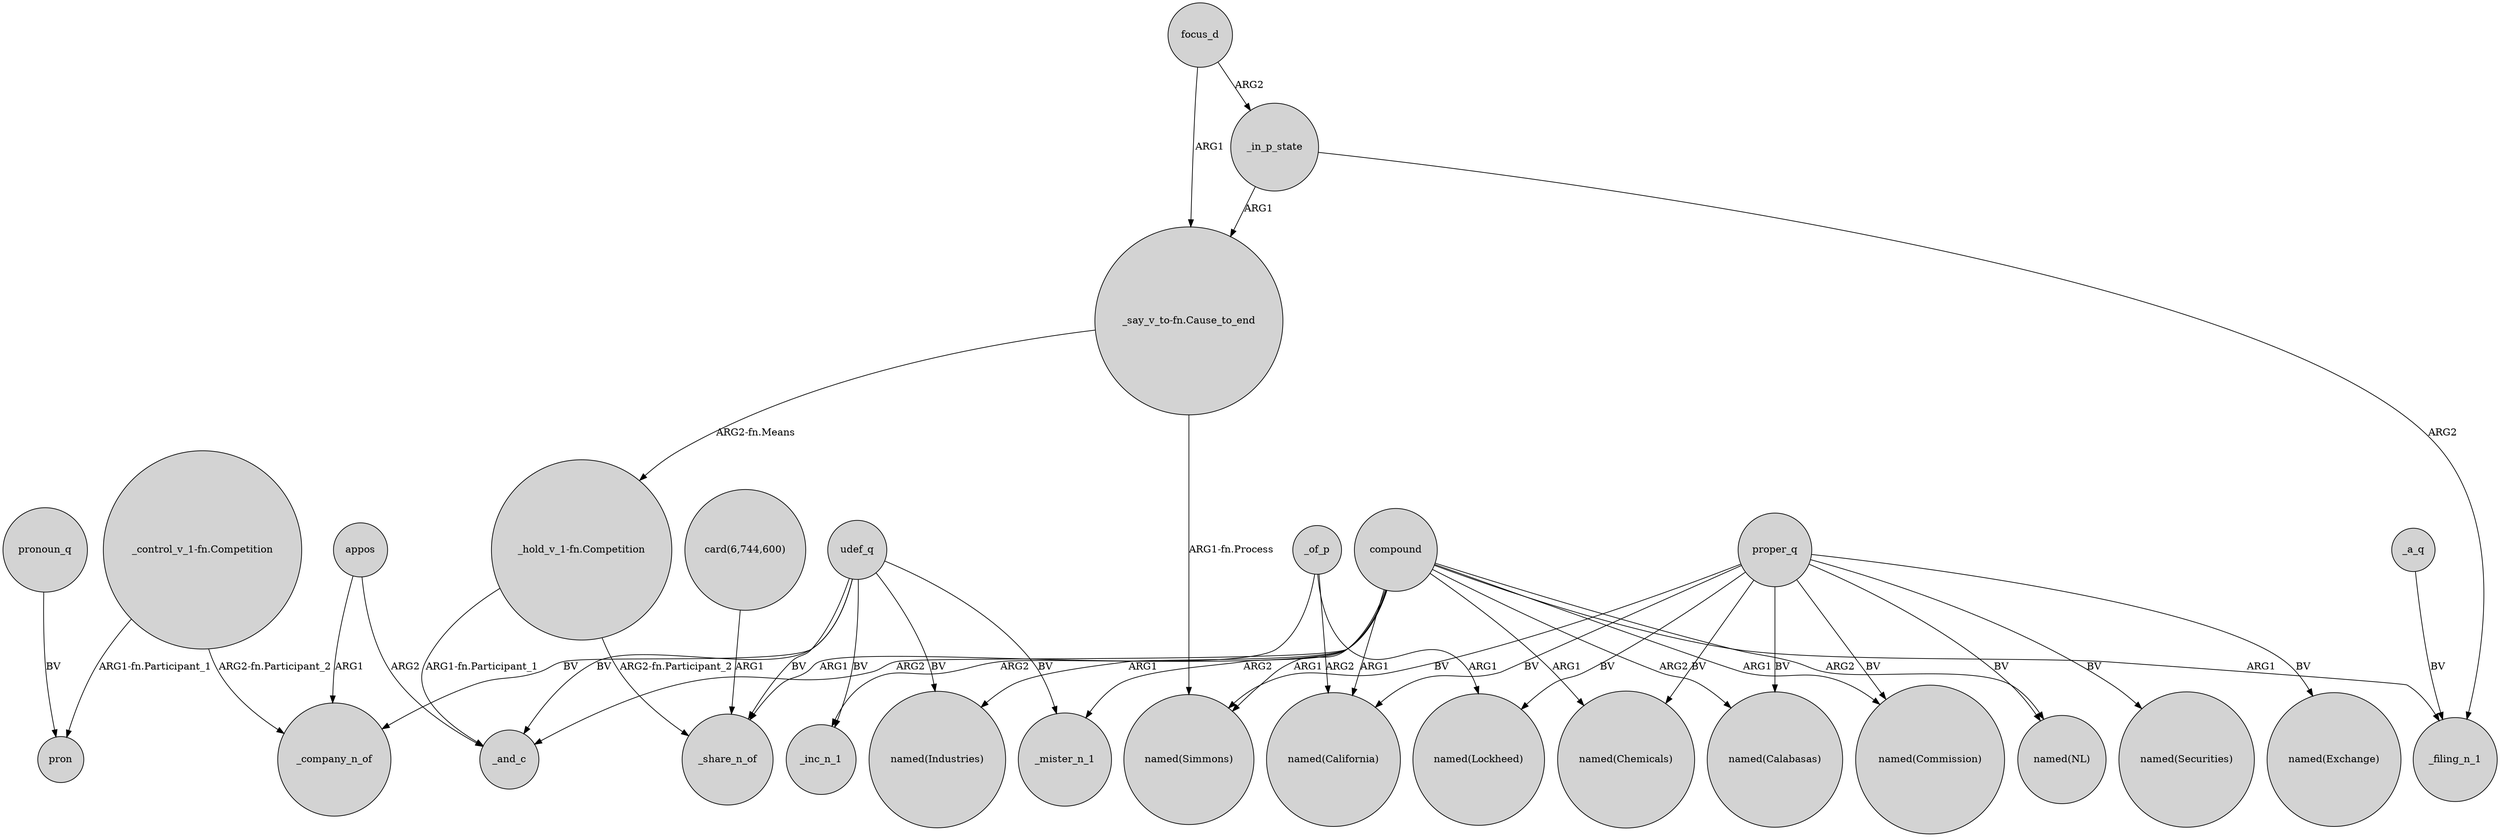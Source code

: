 digraph {
	node [shape=circle style=filled]
	"_hold_v_1-fn.Competition" -> _share_n_of [label="ARG2-fn.Participant_2"]
	compound -> _mister_n_1 [label=ARG2]
	focus_d -> _in_p_state [label=ARG2]
	_of_p -> _share_n_of [label=ARG1]
	proper_q -> "named(Chemicals)" [label=BV]
	compound -> "named(Commission)" [label=ARG1]
	appos -> _and_c [label=ARG2]
	proper_q -> "named(Securities)" [label=BV]
	proper_q -> "named(Lockheed)" [label=BV]
	focus_d -> "_say_v_to-fn.Cause_to_end" [label=ARG1]
	compound -> "named(Industries)" [label=ARG1]
	compound -> "named(NL)" [label=ARG2]
	compound -> _filing_n_1 [label=ARG1]
	compound -> "named(Calabasas)" [label=ARG2]
	compound -> "named(Chemicals)" [label=ARG1]
	"_say_v_to-fn.Cause_to_end" -> "_hold_v_1-fn.Competition" [label="ARG2-fn.Means"]
	udef_q -> _mister_n_1 [label=BV]
	proper_q -> "named(Exchange)" [label=BV]
	"_hold_v_1-fn.Competition" -> _and_c [label="ARG1-fn.Participant_1"]
	_a_q -> _filing_n_1 [label=BV]
	compound -> _and_c [label=ARG2]
	proper_q -> "named(Commission)" [label=BV]
	"_control_v_1-fn.Competition" -> _company_n_of [label="ARG2-fn.Participant_2"]
	_in_p_state -> "_say_v_to-fn.Cause_to_end" [label=ARG1]
	udef_q -> _and_c [label=BV]
	compound -> "named(Simmons)" [label=ARG1]
	pronoun_q -> pron [label=BV]
	udef_q -> _inc_n_1 [label=BV]
	compound -> _inc_n_1 [label=ARG2]
	"card(6,744,600)" -> _share_n_of [label=ARG1]
	proper_q -> "named(Calabasas)" [label=BV]
	udef_q -> _share_n_of [label=BV]
	udef_q -> _company_n_of [label=BV]
	"_say_v_to-fn.Cause_to_end" -> "named(Simmons)" [label="ARG1-fn.Process"]
	proper_q -> "named(Simmons)" [label=BV]
	appos -> _company_n_of [label=ARG1]
	"_control_v_1-fn.Competition" -> pron [label="ARG1-fn.Participant_1"]
	_of_p -> "named(Lockheed)" [label=ARG1]
	_of_p -> "named(California)" [label=ARG2]
	proper_q -> "named(NL)" [label=BV]
	_in_p_state -> _filing_n_1 [label=ARG2]
	compound -> "named(California)" [label=ARG1]
	proper_q -> "named(California)" [label=BV]
	udef_q -> "named(Industries)" [label=BV]
}
